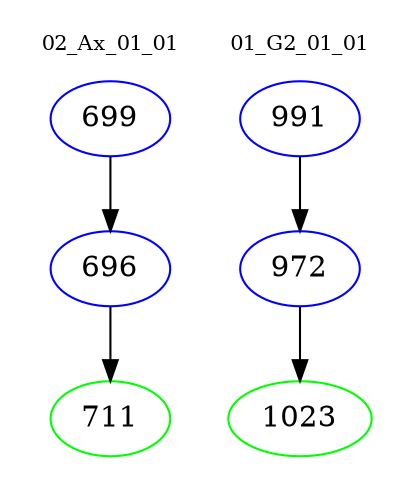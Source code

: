 digraph{
subgraph cluster_0 {
color = white
label = "02_Ax_01_01";
fontsize=10;
T0_699 [label="699", color="blue"]
T0_699 -> T0_696 [color="black"]
T0_696 [label="696", color="blue"]
T0_696 -> T0_711 [color="black"]
T0_711 [label="711", color="green"]
}
subgraph cluster_1 {
color = white
label = "01_G2_01_01";
fontsize=10;
T1_991 [label="991", color="blue"]
T1_991 -> T1_972 [color="black"]
T1_972 [label="972", color="blue"]
T1_972 -> T1_1023 [color="black"]
T1_1023 [label="1023", color="green"]
}
}
